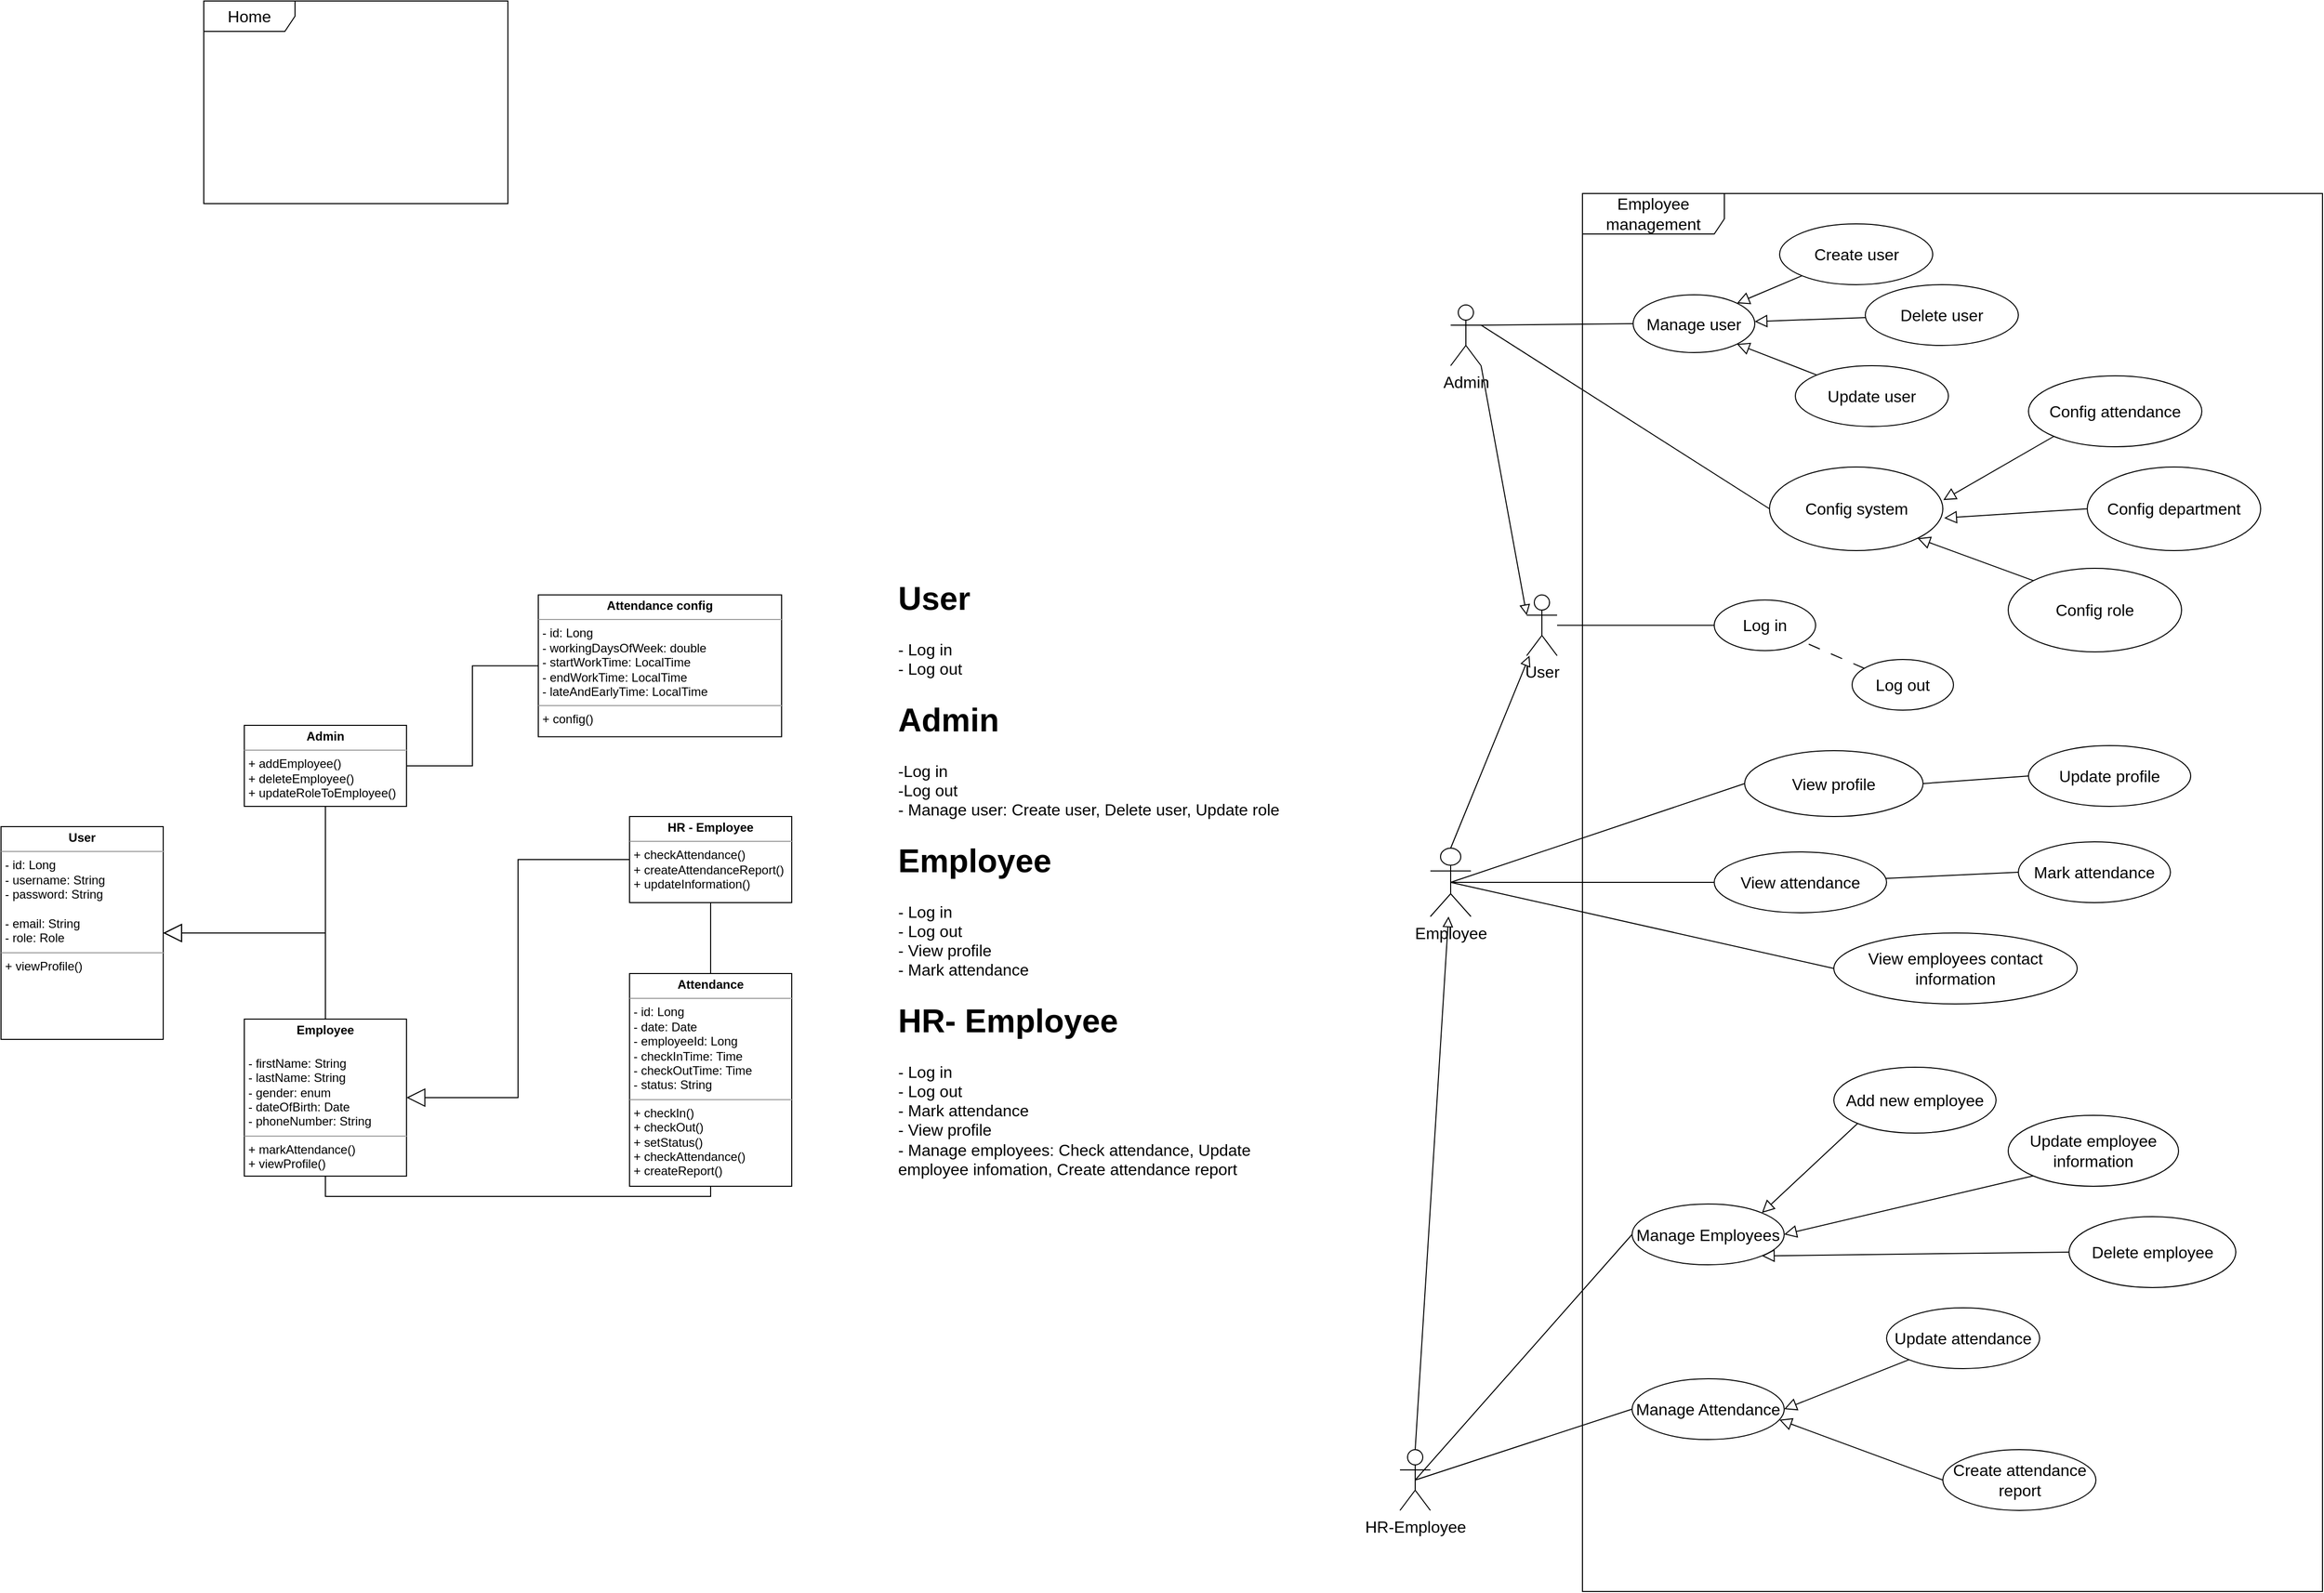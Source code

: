 <mxfile version="21.6.9" type="github">
  <diagram name="Page-1" id="yYdE8fevcW1kotKpUtS1">
    <mxGraphModel dx="5500" dy="2117" grid="1" gridSize="10" guides="1" tooltips="1" connect="1" arrows="1" fold="1" page="0" pageScale="1" pageWidth="850" pageHeight="1100" math="0" shadow="0">
      <root>
        <mxCell id="0" />
        <mxCell id="1" parent="0" />
        <mxCell id="azzmEiPG0c4EjMa-7jpn-20" style="rounded=0;orthogonalLoop=1;jettySize=auto;html=1;entryX=0;entryY=0.333;entryDx=0;entryDy=0;entryPerimeter=0;fontSize=12;startSize=8;endSize=8;endArrow=block;endFill=0;exitX=1;exitY=1;exitDx=0;exitDy=0;exitPerimeter=0;" parent="1" source="azzmEiPG0c4EjMa-7jpn-1" target="azzmEiPG0c4EjMa-7jpn-2" edge="1">
          <mxGeometry relative="1" as="geometry" />
        </mxCell>
        <mxCell id="azzmEiPG0c4EjMa-7jpn-23" style="edgeStyle=none;curved=1;rounded=0;orthogonalLoop=1;jettySize=auto;html=1;exitX=1;exitY=0.333;exitDx=0;exitDy=0;exitPerimeter=0;entryX=0;entryY=0.5;entryDx=0;entryDy=0;fontSize=12;startSize=8;endSize=8;endArrow=none;endFill=0;" parent="1" source="azzmEiPG0c4EjMa-7jpn-1" target="azzmEiPG0c4EjMa-7jpn-22" edge="1">
          <mxGeometry relative="1" as="geometry">
            <mxPoint x="-410" y="633.5" as="sourcePoint" />
          </mxGeometry>
        </mxCell>
        <mxCell id="0ZDP7mP9zb8yZb6EwsvK-36" style="edgeStyle=none;curved=1;rounded=0;orthogonalLoop=1;jettySize=auto;html=1;exitX=1;exitY=0.333;exitDx=0;exitDy=0;exitPerimeter=0;entryX=0;entryY=0.5;entryDx=0;entryDy=0;fontSize=12;startSize=8;endSize=8;endArrow=none;endFill=0;" parent="1" source="azzmEiPG0c4EjMa-7jpn-1" target="0ZDP7mP9zb8yZb6EwsvK-35" edge="1">
          <mxGeometry relative="1" as="geometry" />
        </mxCell>
        <mxCell id="azzmEiPG0c4EjMa-7jpn-1" value="Admin&lt;br&gt;" style="shape=umlActor;verticalLabelPosition=bottom;verticalAlign=top;html=1;outlineConnect=0;fontSize=16;" parent="1" vertex="1">
          <mxGeometry x="-440" y="370" width="30" height="60" as="geometry" />
        </mxCell>
        <mxCell id="azzmEiPG0c4EjMa-7jpn-2" value="User" style="shape=umlActor;verticalLabelPosition=bottom;verticalAlign=top;html=1;outlineConnect=0;fontSize=16;" parent="1" vertex="1">
          <mxGeometry x="-365" y="656.25" width="30" height="60" as="geometry" />
        </mxCell>
        <mxCell id="azzmEiPG0c4EjMa-7jpn-21" style="rounded=0;orthogonalLoop=1;jettySize=auto;html=1;exitX=0.5;exitY=0;exitDx=0;exitDy=0;exitPerimeter=0;fontSize=12;startSize=8;endSize=8;endArrow=block;endFill=0;" parent="1" source="azzmEiPG0c4EjMa-7jpn-5" target="azzmEiPG0c4EjMa-7jpn-2" edge="1">
          <mxGeometry relative="1" as="geometry" />
        </mxCell>
        <mxCell id="0ZDP7mP9zb8yZb6EwsvK-33" style="edgeStyle=none;curved=1;rounded=0;orthogonalLoop=1;jettySize=auto;html=1;exitX=0.5;exitY=0.5;exitDx=0;exitDy=0;exitPerimeter=0;fontSize=12;startSize=8;endSize=8;endArrow=none;endFill=0;" parent="1" source="azzmEiPG0c4EjMa-7jpn-5" target="0ZDP7mP9zb8yZb6EwsvK-32" edge="1">
          <mxGeometry relative="1" as="geometry" />
        </mxCell>
        <mxCell id="iLBCfJWi0I3d8sN683ho-17" style="edgeStyle=none;curved=1;rounded=0;orthogonalLoop=1;jettySize=auto;html=1;exitX=0.5;exitY=0.5;exitDx=0;exitDy=0;exitPerimeter=0;entryX=0;entryY=0.5;entryDx=0;entryDy=0;fontSize=12;startSize=8;endSize=8;endArrow=none;endFill=0;" edge="1" parent="1" source="azzmEiPG0c4EjMa-7jpn-5" target="iLBCfJWi0I3d8sN683ho-16">
          <mxGeometry relative="1" as="geometry" />
        </mxCell>
        <mxCell id="azzmEiPG0c4EjMa-7jpn-5" value="Employee" style="shape=umlActor;verticalLabelPosition=bottom;verticalAlign=top;html=1;outlineConnect=0;fontSize=16;" parent="1" vertex="1">
          <mxGeometry x="-460" y="906.25" width="40" height="67.5" as="geometry" />
        </mxCell>
        <mxCell id="azzmEiPG0c4EjMa-7jpn-19" style="edgeStyle=none;curved=1;rounded=0;orthogonalLoop=1;jettySize=auto;html=1;exitX=0;exitY=0.5;exitDx=0;exitDy=0;fontSize=12;startSize=8;endSize=8;endArrow=none;endFill=0;" parent="1" source="azzmEiPG0c4EjMa-7jpn-10" target="azzmEiPG0c4EjMa-7jpn-2" edge="1">
          <mxGeometry relative="1" as="geometry" />
        </mxCell>
        <mxCell id="azzmEiPG0c4EjMa-7jpn-10" value="Log in" style="ellipse;whiteSpace=wrap;html=1;fontSize=16;" parent="1" vertex="1">
          <mxGeometry x="-180" y="661.25" width="100" height="50" as="geometry" />
        </mxCell>
        <mxCell id="azzmEiPG0c4EjMa-7jpn-17" style="edgeStyle=none;curved=1;rounded=0;orthogonalLoop=1;jettySize=auto;html=1;exitX=0.5;exitY=0;exitDx=0;exitDy=0;exitPerimeter=0;fontSize=12;startSize=8;endSize=8;endArrow=block;endFill=0;" parent="1" source="azzmEiPG0c4EjMa-7jpn-12" target="azzmEiPG0c4EjMa-7jpn-5" edge="1">
          <mxGeometry relative="1" as="geometry">
            <mxPoint x="-357" y="1397.5" as="sourcePoint" />
            <mxPoint x="-357" y="1197.5" as="targetPoint" />
          </mxGeometry>
        </mxCell>
        <mxCell id="iLBCfJWi0I3d8sN683ho-30" style="edgeStyle=none;curved=1;rounded=0;orthogonalLoop=1;jettySize=auto;html=1;exitX=0.5;exitY=0.5;exitDx=0;exitDy=0;exitPerimeter=0;entryX=0;entryY=0.5;entryDx=0;entryDy=0;fontSize=12;startSize=8;endSize=8;endArrow=none;endFill=0;" edge="1" parent="1" source="azzmEiPG0c4EjMa-7jpn-12" target="iLBCfJWi0I3d8sN683ho-23">
          <mxGeometry relative="1" as="geometry" />
        </mxCell>
        <mxCell id="azzmEiPG0c4EjMa-7jpn-12" value="HR-Employee&lt;br&gt;" style="shape=umlActor;verticalLabelPosition=bottom;verticalAlign=top;html=1;outlineConnect=0;fontSize=16;" parent="1" vertex="1">
          <mxGeometry x="-490" y="1500" width="30" height="60" as="geometry" />
        </mxCell>
        <mxCell id="azzmEiPG0c4EjMa-7jpn-13" value="Manage Employees" style="ellipse;whiteSpace=wrap;html=1;fontSize=16;" parent="1" vertex="1">
          <mxGeometry x="-261" y="1257.5" width="150" height="60" as="geometry" />
        </mxCell>
        <mxCell id="azzmEiPG0c4EjMa-7jpn-15" value="" style="endArrow=none;html=1;rounded=0;fontSize=12;startSize=8;endSize=8;curved=1;exitX=0.5;exitY=0.5;exitDx=0;exitDy=0;exitPerimeter=0;entryX=0;entryY=0.5;entryDx=0;entryDy=0;" parent="1" source="azzmEiPG0c4EjMa-7jpn-12" target="azzmEiPG0c4EjMa-7jpn-13" edge="1">
          <mxGeometry width="50" height="50" relative="1" as="geometry">
            <mxPoint x="-291" y="1287.5" as="sourcePoint" />
            <mxPoint x="-241" y="1237.5" as="targetPoint" />
          </mxGeometry>
        </mxCell>
        <mxCell id="azzmEiPG0c4EjMa-7jpn-22" value="Manage user" style="ellipse;whiteSpace=wrap;html=1;fontSize=16;" parent="1" vertex="1">
          <mxGeometry x="-260" y="360" width="120" height="57" as="geometry" />
        </mxCell>
        <mxCell id="azzmEiPG0c4EjMa-7jpn-29" value="Update attendance" style="ellipse;whiteSpace=wrap;html=1;fontSize=16;" parent="1" vertex="1">
          <mxGeometry x="-10" y="1360" width="151" height="60" as="geometry" />
        </mxCell>
        <mxCell id="azzmEiPG0c4EjMa-7jpn-30" style="edgeStyle=none;curved=1;rounded=0;orthogonalLoop=1;jettySize=auto;html=1;exitX=0.5;exitY=1;exitDx=0;exitDy=0;fontSize=12;startSize=8;endSize=8;" parent="1" source="azzmEiPG0c4EjMa-7jpn-13" target="azzmEiPG0c4EjMa-7jpn-13" edge="1">
          <mxGeometry relative="1" as="geometry" />
        </mxCell>
        <mxCell id="azzmEiPG0c4EjMa-7jpn-35" style="edgeStyle=none;curved=1;rounded=0;orthogonalLoop=1;jettySize=auto;html=1;entryX=1;entryY=0.5;entryDx=0;entryDy=0;fontSize=12;startSize=8;endSize=10;endArrow=block;endFill=0;exitX=0;exitY=1;exitDx=0;exitDy=0;" parent="1" source="azzmEiPG0c4EjMa-7jpn-34" target="azzmEiPG0c4EjMa-7jpn-13" edge="1">
          <mxGeometry relative="1" as="geometry" />
        </mxCell>
        <mxCell id="azzmEiPG0c4EjMa-7jpn-34" value="Update employee information" style="ellipse;whiteSpace=wrap;html=1;fontSize=16;" parent="1" vertex="1">
          <mxGeometry x="110" y="1170" width="168" height="70" as="geometry" />
        </mxCell>
        <mxCell id="azzmEiPG0c4EjMa-7jpn-36" value="Create attendance report" style="ellipse;whiteSpace=wrap;html=1;fontSize=16;" parent="1" vertex="1">
          <mxGeometry x="45.5" y="1500" width="151" height="60" as="geometry" />
        </mxCell>
        <mxCell id="azzmEiPG0c4EjMa-7jpn-38" value="Mark attendance" style="ellipse;whiteSpace=wrap;html=1;fontSize=16;" parent="1" vertex="1">
          <mxGeometry x="120" y="900" width="150" height="60" as="geometry" />
        </mxCell>
        <mxCell id="azzmEiPG0c4EjMa-7jpn-48" style="edgeStyle=none;curved=1;rounded=0;orthogonalLoop=1;jettySize=auto;html=1;exitX=0;exitY=1;exitDx=0;exitDy=0;entryX=1;entryY=0;entryDx=0;entryDy=0;fontSize=12;startSize=8;endSize=10;endArrow=block;endFill=0;" parent="1" source="azzmEiPG0c4EjMa-7jpn-44" target="azzmEiPG0c4EjMa-7jpn-22" edge="1">
          <mxGeometry relative="1" as="geometry" />
        </mxCell>
        <mxCell id="azzmEiPG0c4EjMa-7jpn-44" value="Create user" style="ellipse;whiteSpace=wrap;html=1;fontSize=16;" parent="1" vertex="1">
          <mxGeometry x="-115.5" y="290" width="151" height="60" as="geometry" />
        </mxCell>
        <mxCell id="azzmEiPG0c4EjMa-7jpn-49" style="edgeStyle=none;curved=1;rounded=0;orthogonalLoop=1;jettySize=auto;html=1;fontSize=12;startSize=8;endSize=10;endArrow=block;endFill=0;" parent="1" source="azzmEiPG0c4EjMa-7jpn-45" target="azzmEiPG0c4EjMa-7jpn-22" edge="1">
          <mxGeometry relative="1" as="geometry" />
        </mxCell>
        <mxCell id="azzmEiPG0c4EjMa-7jpn-45" value="Delete user" style="ellipse;whiteSpace=wrap;html=1;fontSize=16;" parent="1" vertex="1">
          <mxGeometry x="-31" y="350" width="151" height="60" as="geometry" />
        </mxCell>
        <mxCell id="azzmEiPG0c4EjMa-7jpn-51" style="edgeStyle=none;curved=1;rounded=0;orthogonalLoop=1;jettySize=auto;html=1;fontSize=12;startSize=8;endSize=8;endArrow=none;endFill=0;dashed=1;dashPattern=12 12;" parent="1" source="azzmEiPG0c4EjMa-7jpn-50" target="azzmEiPG0c4EjMa-7jpn-10" edge="1">
          <mxGeometry relative="1" as="geometry" />
        </mxCell>
        <mxCell id="azzmEiPG0c4EjMa-7jpn-50" value="Log out" style="ellipse;whiteSpace=wrap;html=1;fontSize=16;" parent="1" vertex="1">
          <mxGeometry x="-44" y="720" width="100" height="50" as="geometry" />
        </mxCell>
        <mxCell id="azzmEiPG0c4EjMa-7jpn-56" style="edgeStyle=none;curved=1;rounded=0;orthogonalLoop=1;jettySize=auto;html=1;entryX=0.5;entryY=0.5;entryDx=0;entryDy=0;entryPerimeter=0;fontSize=12;startSize=8;endSize=8;endArrow=none;endFill=0;exitX=0;exitY=0.5;exitDx=0;exitDy=0;" parent="1" source="azzmEiPG0c4EjMa-7jpn-55" target="azzmEiPG0c4EjMa-7jpn-5" edge="1">
          <mxGeometry relative="1" as="geometry" />
        </mxCell>
        <mxCell id="iLBCfJWi0I3d8sN683ho-14" style="edgeStyle=none;curved=1;rounded=0;orthogonalLoop=1;jettySize=auto;html=1;exitX=1;exitY=0.5;exitDx=0;exitDy=0;entryX=0;entryY=0.5;entryDx=0;entryDy=0;fontSize=12;startSize=8;endSize=8;endArrow=none;endFill=0;" edge="1" parent="1" source="azzmEiPG0c4EjMa-7jpn-55" target="iLBCfJWi0I3d8sN683ho-13">
          <mxGeometry relative="1" as="geometry" />
        </mxCell>
        <mxCell id="azzmEiPG0c4EjMa-7jpn-55" value="View profile" style="ellipse;whiteSpace=wrap;html=1;fontSize=16;" parent="1" vertex="1">
          <mxGeometry x="-150" y="810" width="176" height="65" as="geometry" />
        </mxCell>
        <mxCell id="azzmEiPG0c4EjMa-7jpn-58" style="edgeStyle=none;curved=1;rounded=0;orthogonalLoop=1;jettySize=auto;html=1;entryX=1;entryY=1;entryDx=0;entryDy=0;fontSize=12;startSize=8;endSize=10;endArrow=block;endFill=0;" parent="1" source="azzmEiPG0c4EjMa-7jpn-57" target="azzmEiPG0c4EjMa-7jpn-22" edge="1">
          <mxGeometry relative="1" as="geometry" />
        </mxCell>
        <mxCell id="azzmEiPG0c4EjMa-7jpn-57" value="Update user" style="ellipse;whiteSpace=wrap;html=1;fontSize=16;" parent="1" vertex="1">
          <mxGeometry x="-100" y="430" width="151" height="60" as="geometry" />
        </mxCell>
        <mxCell id="azzmEiPG0c4EjMa-7jpn-60" value="Employee management" style="shape=umlFrame;whiteSpace=wrap;html=1;pointerEvents=0;fontSize=16;width=140;height=40;" parent="1" vertex="1">
          <mxGeometry x="-310" y="260" width="730" height="1380" as="geometry" />
        </mxCell>
        <mxCell id="azzmEiPG0c4EjMa-7jpn-63" value="&lt;h1 style=&quot;border-color: var(--border-color);&quot;&gt;User&lt;/h1&gt;&lt;div&gt;- Log in&lt;/div&gt;&lt;div&gt;- Log out&lt;/div&gt;&lt;h1&gt;Admin&lt;/h1&gt;&lt;div&gt;-Log in&lt;/div&gt;&lt;div&gt;-Log out&lt;/div&gt;&lt;div&gt;- Manage user: Create user, Delete user, Update role&lt;br&gt;&lt;h1 style=&quot;border-color: var(--border-color);&quot;&gt;Employee&lt;/h1&gt;&lt;/div&gt;&lt;div&gt;- Log in&lt;/div&gt;&lt;div&gt;- Log out&lt;/div&gt;&lt;div&gt;- View profile&lt;/div&gt;&lt;div&gt;- Mark attendance&lt;/div&gt;&lt;div&gt;&lt;h1 style=&quot;border-color: var(--border-color);&quot;&gt;HR- Employee&lt;/h1&gt;&lt;/div&gt;&lt;div&gt;- Log in&lt;/div&gt;&lt;div&gt;- Log out&lt;/div&gt;&lt;div&gt;- Mark attendance&lt;/div&gt;&lt;div&gt;- View profile&lt;/div&gt;&lt;div&gt;- Manage employees: Check attendance, Update employee infomation, Create attendance report&lt;/div&gt;" style="text;html=1;strokeColor=none;fillColor=none;spacing=5;spacingTop=-20;whiteSpace=wrap;overflow=hidden;rounded=0;fontSize=16;" parent="1" vertex="1">
          <mxGeometry x="-990" y="630" width="410" height="620" as="geometry" />
        </mxCell>
        <mxCell id="0ZDP7mP9zb8yZb6EwsvK-1" value="&lt;p style=&quot;margin:0px;margin-top:4px;text-align:center;&quot;&gt;&lt;b&gt;User&lt;/b&gt;&lt;/p&gt;&lt;hr size=&quot;1&quot;&gt;&lt;p style=&quot;margin:0px;margin-left:4px;&quot;&gt;- id: Long&lt;/p&gt;&lt;p style=&quot;margin:0px;margin-left:4px;&quot;&gt;- username: String&lt;/p&gt;&lt;p style=&quot;margin:0px;margin-left:4px;&quot;&gt;- password: String&lt;/p&gt;&lt;p style=&quot;margin:0px;margin-left:4px;&quot;&gt;&lt;br&gt;&lt;/p&gt;&lt;p style=&quot;margin:0px;margin-left:4px;&quot;&gt;- email: String&lt;/p&gt;&lt;p style=&quot;margin:0px;margin-left:4px;&quot;&gt;- role: Role&lt;/p&gt;&lt;hr size=&quot;1&quot;&gt;&lt;p style=&quot;margin:0px;margin-left:4px;&quot;&gt;+ viewProfile()&lt;/p&gt;" style="verticalAlign=top;align=left;overflow=fill;fontSize=12;fontFamily=Helvetica;html=1;whiteSpace=wrap;" parent="1" vertex="1">
          <mxGeometry x="-1870" y="885" width="160" height="210" as="geometry" />
        </mxCell>
        <mxCell id="0ZDP7mP9zb8yZb6EwsvK-38" style="edgeStyle=orthogonalEdgeStyle;rounded=0;orthogonalLoop=1;jettySize=auto;html=1;exitX=1;exitY=0.5;exitDx=0;exitDy=0;entryX=0;entryY=0.5;entryDx=0;entryDy=0;fontSize=12;startSize=8;endSize=8;endArrow=none;endFill=0;" parent="1" source="0ZDP7mP9zb8yZb6EwsvK-2" target="0ZDP7mP9zb8yZb6EwsvK-37" edge="1">
          <mxGeometry relative="1" as="geometry" />
        </mxCell>
        <mxCell id="0ZDP7mP9zb8yZb6EwsvK-2" value="&lt;p style=&quot;margin:0px;margin-top:4px;text-align:center;&quot;&gt;&lt;b&gt;Admin&lt;/b&gt;&lt;/p&gt;&lt;hr size=&quot;1&quot;&gt;&lt;p style=&quot;margin:0px;margin-left:4px;&quot;&gt;+ addEmployee()&lt;/p&gt;&lt;p style=&quot;margin:0px;margin-left:4px;&quot;&gt;+ deleteEmployee()&lt;br&gt;&lt;/p&gt;&lt;p style=&quot;margin:0px;margin-left:4px;&quot;&gt;+ updateRoleToEmployee()&lt;br&gt;&lt;/p&gt;" style="verticalAlign=top;align=left;overflow=fill;fontSize=12;fontFamily=Helvetica;html=1;whiteSpace=wrap;" parent="1" vertex="1">
          <mxGeometry x="-1630" y="785" width="160" height="80" as="geometry" />
        </mxCell>
        <mxCell id="0ZDP7mP9zb8yZb6EwsvK-3" value="&lt;p style=&quot;margin:0px;margin-top:4px;text-align:center;&quot;&gt;&lt;b&gt;Employee&lt;/b&gt;&lt;/p&gt;&lt;p style=&quot;margin:0px;margin-top:4px;text-align:center;&quot;&gt;&lt;b&gt;&lt;br&gt;&lt;/b&gt;&lt;/p&gt;&lt;p style=&quot;border-color: var(--border-color); margin: 0px 0px 0px 4px;&quot;&gt;- firstName: String&lt;/p&gt;&lt;p style=&quot;border-color: var(--border-color); margin: 0px 0px 0px 4px;&quot;&gt;- lastName: String&lt;/p&gt;&lt;p style=&quot;border-color: var(--border-color); margin: 0px 0px 0px 4px;&quot;&gt;- gender: enum&lt;/p&gt;&lt;p style=&quot;border-color: var(--border-color); margin: 0px 0px 0px 4px;&quot;&gt;- dateOfBirth: Date&lt;/p&gt;&lt;p style=&quot;border-color: var(--border-color); margin: 0px 0px 0px 4px;&quot;&gt;- phoneNumber: String&lt;/p&gt;&lt;hr size=&quot;1&quot;&gt;&lt;p style=&quot;margin:0px;margin-left:4px;&quot;&gt;+ markAttendance()&lt;/p&gt;&lt;p style=&quot;margin:0px;margin-left:4px;&quot;&gt;+ viewProfile()&lt;/p&gt;" style="verticalAlign=top;align=left;overflow=fill;fontSize=12;fontFamily=Helvetica;html=1;whiteSpace=wrap;" parent="1" vertex="1">
          <mxGeometry x="-1630" y="1075" width="160" height="155" as="geometry" />
        </mxCell>
        <mxCell id="0ZDP7mP9zb8yZb6EwsvK-4" value="&lt;p style=&quot;margin:0px;margin-top:4px;text-align:center;&quot;&gt;&lt;b&gt;HR - Employee&lt;/b&gt;&lt;/p&gt;&lt;hr size=&quot;1&quot;&gt;&lt;p style=&quot;margin:0px;margin-left:4px;&quot;&gt;&lt;span style=&quot;background-color: initial;&quot;&gt;+ checkAttendance()&lt;/span&gt;&lt;br&gt;&lt;/p&gt;&lt;p style=&quot;margin:0px;margin-left:4px;&quot;&gt;+ createAttendanceReport()&lt;/p&gt;&lt;p style=&quot;margin:0px;margin-left:4px;&quot;&gt;+ updateInformation()&lt;/p&gt;" style="verticalAlign=top;align=left;overflow=fill;fontSize=12;fontFamily=Helvetica;html=1;whiteSpace=wrap;" parent="1" vertex="1">
          <mxGeometry x="-1250" y="875" width="160" height="85" as="geometry" />
        </mxCell>
        <mxCell id="0ZDP7mP9zb8yZb6EwsvK-5" value="&lt;p style=&quot;margin:0px;margin-top:4px;text-align:center;&quot;&gt;&lt;b&gt;Attendance&lt;/b&gt;&lt;/p&gt;&lt;hr size=&quot;1&quot;&gt;&lt;p style=&quot;margin:0px;margin-left:4px;&quot;&gt;- id: Long&lt;/p&gt;&lt;p style=&quot;margin:0px;margin-left:4px;&quot;&gt;- date: Date&lt;/p&gt;&lt;p style=&quot;margin:0px;margin-left:4px;&quot;&gt;- employeeId: Long&lt;/p&gt;&lt;p style=&quot;margin:0px;margin-left:4px;&quot;&gt;- checkInTime: Time&lt;/p&gt;&lt;p style=&quot;margin:0px;margin-left:4px;&quot;&gt;- checkOutTime: Time&lt;/p&gt;&lt;p style=&quot;margin:0px;margin-left:4px;&quot;&gt;- status: String&lt;/p&gt;&lt;hr size=&quot;1&quot;&gt;&lt;p style=&quot;margin:0px;margin-left:4px;&quot;&gt;+ checkIn()&lt;/p&gt;&lt;p style=&quot;margin:0px;margin-left:4px;&quot;&gt;+ checkOut()&lt;/p&gt;&lt;p style=&quot;margin:0px;margin-left:4px;&quot;&gt;+ setStatus()&lt;/p&gt;&lt;p style=&quot;margin:0px;margin-left:4px;&quot;&gt;+ checkAttendance()&lt;/p&gt;&lt;p style=&quot;margin:0px;margin-left:4px;&quot;&gt;+ createReport()&lt;/p&gt;" style="verticalAlign=top;align=left;overflow=fill;fontSize=12;fontFamily=Helvetica;html=1;whiteSpace=wrap;" parent="1" vertex="1">
          <mxGeometry x="-1250" y="1030" width="160" height="210" as="geometry" />
        </mxCell>
        <mxCell id="0ZDP7mP9zb8yZb6EwsvK-24" value="" style="endArrow=block;endSize=16;endFill=0;html=1;rounded=0;fontSize=12;exitX=0.5;exitY=1;exitDx=0;exitDy=0;entryX=1;entryY=0.5;entryDx=0;entryDy=0;edgeStyle=orthogonalEdgeStyle;" parent="1" source="0ZDP7mP9zb8yZb6EwsvK-2" target="0ZDP7mP9zb8yZb6EwsvK-1" edge="1">
          <mxGeometry width="160" relative="1" as="geometry">
            <mxPoint x="-1280" y="925" as="sourcePoint" />
            <mxPoint x="-1420" y="815" as="targetPoint" />
          </mxGeometry>
        </mxCell>
        <mxCell id="0ZDP7mP9zb8yZb6EwsvK-25" value="" style="endArrow=block;endSize=16;endFill=0;html=1;rounded=0;fontSize=12;exitX=0.5;exitY=0;exitDx=0;exitDy=0;entryX=1;entryY=0.5;entryDx=0;entryDy=0;edgeStyle=orthogonalEdgeStyle;" parent="1" source="0ZDP7mP9zb8yZb6EwsvK-3" target="0ZDP7mP9zb8yZb6EwsvK-1" edge="1">
          <mxGeometry width="160" relative="1" as="geometry">
            <mxPoint x="-1560" y="945" as="sourcePoint" />
            <mxPoint x="-1680" y="1045" as="targetPoint" />
          </mxGeometry>
        </mxCell>
        <mxCell id="0ZDP7mP9zb8yZb6EwsvK-28" value="" style="endArrow=block;endSize=16;endFill=0;html=1;rounded=0;fontSize=12;exitX=0;exitY=0.5;exitDx=0;exitDy=0;entryX=1;entryY=0.5;entryDx=0;entryDy=0;edgeStyle=orthogonalEdgeStyle;" parent="1" source="0ZDP7mP9zb8yZb6EwsvK-4" target="0ZDP7mP9zb8yZb6EwsvK-3" edge="1">
          <mxGeometry width="160" relative="1" as="geometry">
            <mxPoint x="-1250" y="950" as="sourcePoint" />
            <mxPoint x="-1250" y="875" as="targetPoint" />
          </mxGeometry>
        </mxCell>
        <mxCell id="0ZDP7mP9zb8yZb6EwsvK-30" value="" style="endArrow=none;endFill=0;endSize=12;html=1;rounded=0;fontSize=12;entryX=0.5;entryY=1;entryDx=0;entryDy=0;exitX=0.5;exitY=1;exitDx=0;exitDy=0;edgeStyle=orthogonalEdgeStyle;" parent="1" source="0ZDP7mP9zb8yZb6EwsvK-5" target="0ZDP7mP9zb8yZb6EwsvK-3" edge="1">
          <mxGeometry width="160" relative="1" as="geometry">
            <mxPoint x="-1380" y="1115" as="sourcePoint" />
            <mxPoint x="-1220" y="1115" as="targetPoint" />
          </mxGeometry>
        </mxCell>
        <mxCell id="0ZDP7mP9zb8yZb6EwsvK-31" value="" style="endArrow=none;endFill=0;endSize=12;html=1;rounded=0;fontSize=12;entryX=0.5;entryY=1;entryDx=0;entryDy=0;edgeStyle=orthogonalEdgeStyle;" parent="1" source="0ZDP7mP9zb8yZb6EwsvK-5" target="0ZDP7mP9zb8yZb6EwsvK-4" edge="1">
          <mxGeometry width="160" relative="1" as="geometry">
            <mxPoint x="-1100" y="1210" as="sourcePoint" />
            <mxPoint x="-1130" y="1105" as="targetPoint" />
          </mxGeometry>
        </mxCell>
        <mxCell id="iLBCfJWi0I3d8sN683ho-15" style="edgeStyle=none;curved=1;rounded=0;orthogonalLoop=1;jettySize=auto;html=1;entryX=0;entryY=0.5;entryDx=0;entryDy=0;fontSize=12;startSize=8;endSize=8;endArrow=none;endFill=0;" edge="1" parent="1" source="0ZDP7mP9zb8yZb6EwsvK-32" target="azzmEiPG0c4EjMa-7jpn-38">
          <mxGeometry relative="1" as="geometry" />
        </mxCell>
        <mxCell id="0ZDP7mP9zb8yZb6EwsvK-32" value="View attendance" style="ellipse;whiteSpace=wrap;html=1;fontSize=16;" parent="1" vertex="1">
          <mxGeometry x="-180" y="910" width="170" height="60" as="geometry" />
        </mxCell>
        <mxCell id="0ZDP7mP9zb8yZb6EwsvK-35" value="Config system" style="ellipse;whiteSpace=wrap;html=1;fontSize=16;" parent="1" vertex="1">
          <mxGeometry x="-125.5" y="530" width="171" height="82.5" as="geometry" />
        </mxCell>
        <mxCell id="0ZDP7mP9zb8yZb6EwsvK-37" value="&lt;p style=&quot;margin:0px;margin-top:4px;text-align:center;&quot;&gt;&lt;b&gt;Attendance config&lt;/b&gt;&lt;/p&gt;&lt;hr size=&quot;1&quot;&gt;&lt;p style=&quot;margin:0px;margin-left:4px;&quot;&gt;- id: Long&lt;/p&gt;&lt;p style=&quot;margin:0px;margin-left:4px;&quot;&gt;- workingDaysOfWeek: double&lt;/p&gt;&lt;p style=&quot;margin:0px;margin-left:4px;&quot;&gt;&lt;span style=&quot;background-color: initial;&quot;&gt;- startWorkTime: LocalTime&lt;/span&gt;&lt;br&gt;&lt;/p&gt;&lt;p style=&quot;border-color: var(--border-color); margin: 0px 0px 0px 4px;&quot;&gt;- endWorkTime: LocalTime&lt;/p&gt;&lt;p style=&quot;border-color: var(--border-color); margin: 0px 0px 0px 4px;&quot;&gt;- lateAndEarlyTime: LocalTime&lt;/p&gt;&lt;hr size=&quot;1&quot;&gt;&lt;p style=&quot;margin:0px;margin-left:4px;&quot;&gt;+ config()&lt;/p&gt;" style="verticalAlign=top;align=left;overflow=fill;fontSize=12;fontFamily=Helvetica;html=1;whiteSpace=wrap;" parent="1" vertex="1">
          <mxGeometry x="-1340" y="656.25" width="240" height="140" as="geometry" />
        </mxCell>
        <mxCell id="iLBCfJWi0I3d8sN683ho-3" value="Home" style="shape=umlFrame;whiteSpace=wrap;html=1;pointerEvents=0;fontSize=16;width=90;height=30;" vertex="1" parent="1">
          <mxGeometry x="-1670" y="70" width="300" height="200" as="geometry" />
        </mxCell>
        <mxCell id="iLBCfJWi0I3d8sN683ho-5" value="Config attendance" style="ellipse;whiteSpace=wrap;html=1;fontSize=16;" vertex="1" parent="1">
          <mxGeometry x="130" y="440" width="171" height="70" as="geometry" />
        </mxCell>
        <mxCell id="iLBCfJWi0I3d8sN683ho-6" style="edgeStyle=none;curved=1;rounded=0;orthogonalLoop=1;jettySize=auto;html=1;entryX=1.003;entryY=0.395;entryDx=0;entryDy=0;fontSize=12;startSize=8;endSize=10;endArrow=block;endFill=0;exitX=0;exitY=1;exitDx=0;exitDy=0;entryPerimeter=0;" edge="1" parent="1" source="iLBCfJWi0I3d8sN683ho-5" target="0ZDP7mP9zb8yZb6EwsvK-35">
          <mxGeometry relative="1" as="geometry">
            <mxPoint x="-69" y="449" as="sourcePoint" />
            <mxPoint x="-147" y="419" as="targetPoint" />
          </mxGeometry>
        </mxCell>
        <mxCell id="iLBCfJWi0I3d8sN683ho-7" value="Config department" style="ellipse;whiteSpace=wrap;html=1;fontSize=16;" vertex="1" parent="1">
          <mxGeometry x="188" y="530" width="171" height="82.5" as="geometry" />
        </mxCell>
        <mxCell id="iLBCfJWi0I3d8sN683ho-8" style="edgeStyle=none;curved=1;rounded=0;orthogonalLoop=1;jettySize=auto;html=1;entryX=1.008;entryY=0.61;entryDx=0;entryDy=0;fontSize=12;startSize=8;endSize=10;endArrow=block;endFill=0;exitX=0;exitY=0.5;exitDx=0;exitDy=0;entryPerimeter=0;" edge="1" parent="1" source="iLBCfJWi0I3d8sN683ho-7" target="0ZDP7mP9zb8yZb6EwsvK-35">
          <mxGeometry relative="1" as="geometry">
            <mxPoint x="165" y="510" as="sourcePoint" />
            <mxPoint x="56" y="573" as="targetPoint" />
          </mxGeometry>
        </mxCell>
        <mxCell id="iLBCfJWi0I3d8sN683ho-9" value="Config role" style="ellipse;whiteSpace=wrap;html=1;fontSize=16;" vertex="1" parent="1">
          <mxGeometry x="110" y="630" width="171" height="82.5" as="geometry" />
        </mxCell>
        <mxCell id="iLBCfJWi0I3d8sN683ho-10" style="edgeStyle=none;curved=1;rounded=0;orthogonalLoop=1;jettySize=auto;html=1;entryX=1;entryY=1;entryDx=0;entryDy=0;fontSize=12;startSize=8;endSize=10;endArrow=block;endFill=0;exitX=0;exitY=0;exitDx=0;exitDy=0;" edge="1" parent="1" source="iLBCfJWi0I3d8sN683ho-9" target="0ZDP7mP9zb8yZb6EwsvK-35">
          <mxGeometry relative="1" as="geometry">
            <mxPoint x="198" y="581" as="sourcePoint" />
            <mxPoint x="57" y="590" as="targetPoint" />
          </mxGeometry>
        </mxCell>
        <mxCell id="iLBCfJWi0I3d8sN683ho-13" value="Update profile" style="ellipse;whiteSpace=wrap;html=1;fontSize=16;" vertex="1" parent="1">
          <mxGeometry x="130" y="805" width="160" height="60" as="geometry" />
        </mxCell>
        <mxCell id="iLBCfJWi0I3d8sN683ho-16" value="View employees contact information" style="ellipse;whiteSpace=wrap;html=1;fontSize=16;" vertex="1" parent="1">
          <mxGeometry x="-62" y="990" width="240" height="70" as="geometry" />
        </mxCell>
        <mxCell id="iLBCfJWi0I3d8sN683ho-18" value="Add new employee" style="ellipse;whiteSpace=wrap;html=1;fontSize=16;" vertex="1" parent="1">
          <mxGeometry x="-62" y="1122.5" width="160" height="65" as="geometry" />
        </mxCell>
        <mxCell id="iLBCfJWi0I3d8sN683ho-19" style="edgeStyle=none;curved=1;rounded=0;orthogonalLoop=1;jettySize=auto;html=1;entryX=1;entryY=0;entryDx=0;entryDy=0;fontSize=12;startSize=8;endSize=10;endArrow=block;endFill=0;exitX=0;exitY=1;exitDx=0;exitDy=0;" edge="1" parent="1" source="iLBCfJWi0I3d8sN683ho-18" target="azzmEiPG0c4EjMa-7jpn-13">
          <mxGeometry relative="1" as="geometry">
            <mxPoint x="-27.5" y="1212" as="sourcePoint" />
            <mxPoint x="-162.5" y="1240" as="targetPoint" />
          </mxGeometry>
        </mxCell>
        <mxCell id="iLBCfJWi0I3d8sN683ho-21" value="Delete employee" style="ellipse;whiteSpace=wrap;html=1;fontSize=16;" vertex="1" parent="1">
          <mxGeometry x="170" y="1270" width="164.5" height="70" as="geometry" />
        </mxCell>
        <mxCell id="iLBCfJWi0I3d8sN683ho-22" style="edgeStyle=none;curved=1;rounded=0;orthogonalLoop=1;jettySize=auto;html=1;entryX=1;entryY=1;entryDx=0;entryDy=0;fontSize=12;startSize=8;endSize=10;endArrow=block;endFill=0;exitX=0;exitY=0.5;exitDx=0;exitDy=0;" edge="1" parent="1" source="iLBCfJWi0I3d8sN683ho-21" target="azzmEiPG0c4EjMa-7jpn-13">
          <mxGeometry relative="1" as="geometry">
            <mxPoint x="114" y="1257" as="sourcePoint" />
            <mxPoint x="-101" y="1298" as="targetPoint" />
          </mxGeometry>
        </mxCell>
        <mxCell id="iLBCfJWi0I3d8sN683ho-23" value="Manage Attendance" style="ellipse;whiteSpace=wrap;html=1;fontSize=16;" vertex="1" parent="1">
          <mxGeometry x="-261" y="1430" width="150" height="60" as="geometry" />
        </mxCell>
        <mxCell id="iLBCfJWi0I3d8sN683ho-25" style="edgeStyle=none;curved=1;rounded=0;orthogonalLoop=1;jettySize=auto;html=1;entryX=1;entryY=0.5;entryDx=0;entryDy=0;fontSize=12;startSize=8;endSize=10;endArrow=block;endFill=0;exitX=0;exitY=1;exitDx=0;exitDy=0;" edge="1" parent="1" source="azzmEiPG0c4EjMa-7jpn-29" target="iLBCfJWi0I3d8sN683ho-23">
          <mxGeometry relative="1" as="geometry">
            <mxPoint x="-44" y="1390" as="sourcePoint" />
            <mxPoint x="-138" y="1478" as="targetPoint" />
          </mxGeometry>
        </mxCell>
        <mxCell id="iLBCfJWi0I3d8sN683ho-28" style="edgeStyle=none;curved=1;rounded=0;orthogonalLoop=1;jettySize=auto;html=1;entryX=0.968;entryY=0.674;entryDx=0;entryDy=0;fontSize=12;startSize=8;endSize=10;endArrow=block;endFill=0;exitX=0;exitY=0.5;exitDx=0;exitDy=0;entryPerimeter=0;" edge="1" parent="1" source="azzmEiPG0c4EjMa-7jpn-36" target="iLBCfJWi0I3d8sN683ho-23">
          <mxGeometry relative="1" as="geometry">
            <mxPoint x="22" y="1421" as="sourcePoint" />
            <mxPoint x="-101" y="1470" as="targetPoint" />
          </mxGeometry>
        </mxCell>
      </root>
    </mxGraphModel>
  </diagram>
</mxfile>
